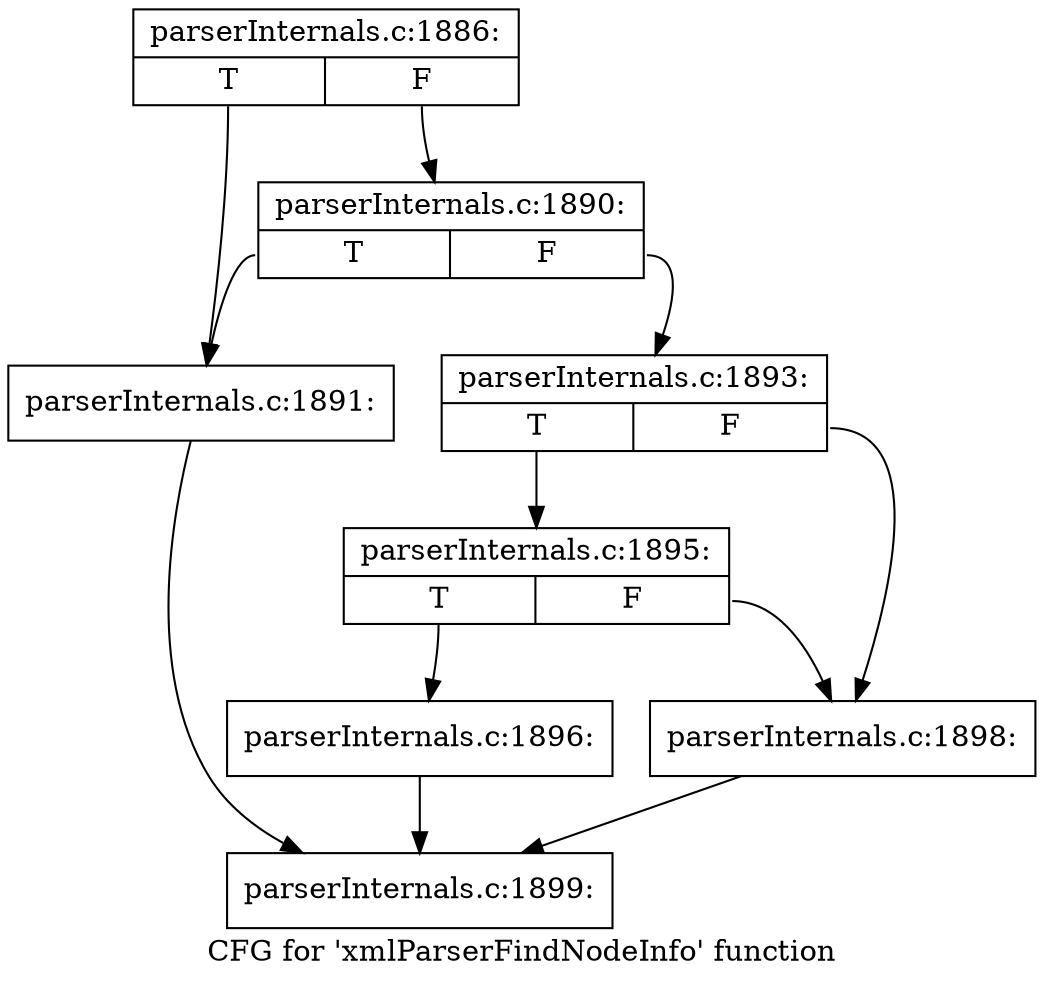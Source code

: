digraph "CFG for 'xmlParserFindNodeInfo' function" {
	label="CFG for 'xmlParserFindNodeInfo' function";

	Node0x3c9cb00 [shape=record,label="{parserInternals.c:1886:|{<s0>T|<s1>F}}"];
	Node0x3c9cb00:s0 -> Node0x3c9c1b0;
	Node0x3c9cb00:s1 -> Node0x3c9fe80;
	Node0x3c9fe80 [shape=record,label="{parserInternals.c:1890:|{<s0>T|<s1>F}}"];
	Node0x3c9fe80:s0 -> Node0x3c9c1b0;
	Node0x3c9fe80:s1 -> Node0x3c9fe30;
	Node0x3c9c1b0 [shape=record,label="{parserInternals.c:1891:}"];
	Node0x3c9c1b0 -> Node0x3c9c840;
	Node0x3c9fe30 [shape=record,label="{parserInternals.c:1893:|{<s0>T|<s1>F}}"];
	Node0x3c9fe30:s0 -> Node0x3ca1340;
	Node0x3c9fe30:s1 -> Node0x3ca12f0;
	Node0x3ca1340 [shape=record,label="{parserInternals.c:1895:|{<s0>T|<s1>F}}"];
	Node0x3ca1340:s0 -> Node0x3ca0df0;
	Node0x3ca1340:s1 -> Node0x3ca12f0;
	Node0x3ca0df0 [shape=record,label="{parserInternals.c:1896:}"];
	Node0x3ca0df0 -> Node0x3c9c840;
	Node0x3ca12f0 [shape=record,label="{parserInternals.c:1898:}"];
	Node0x3ca12f0 -> Node0x3c9c840;
	Node0x3c9c840 [shape=record,label="{parserInternals.c:1899:}"];
}
